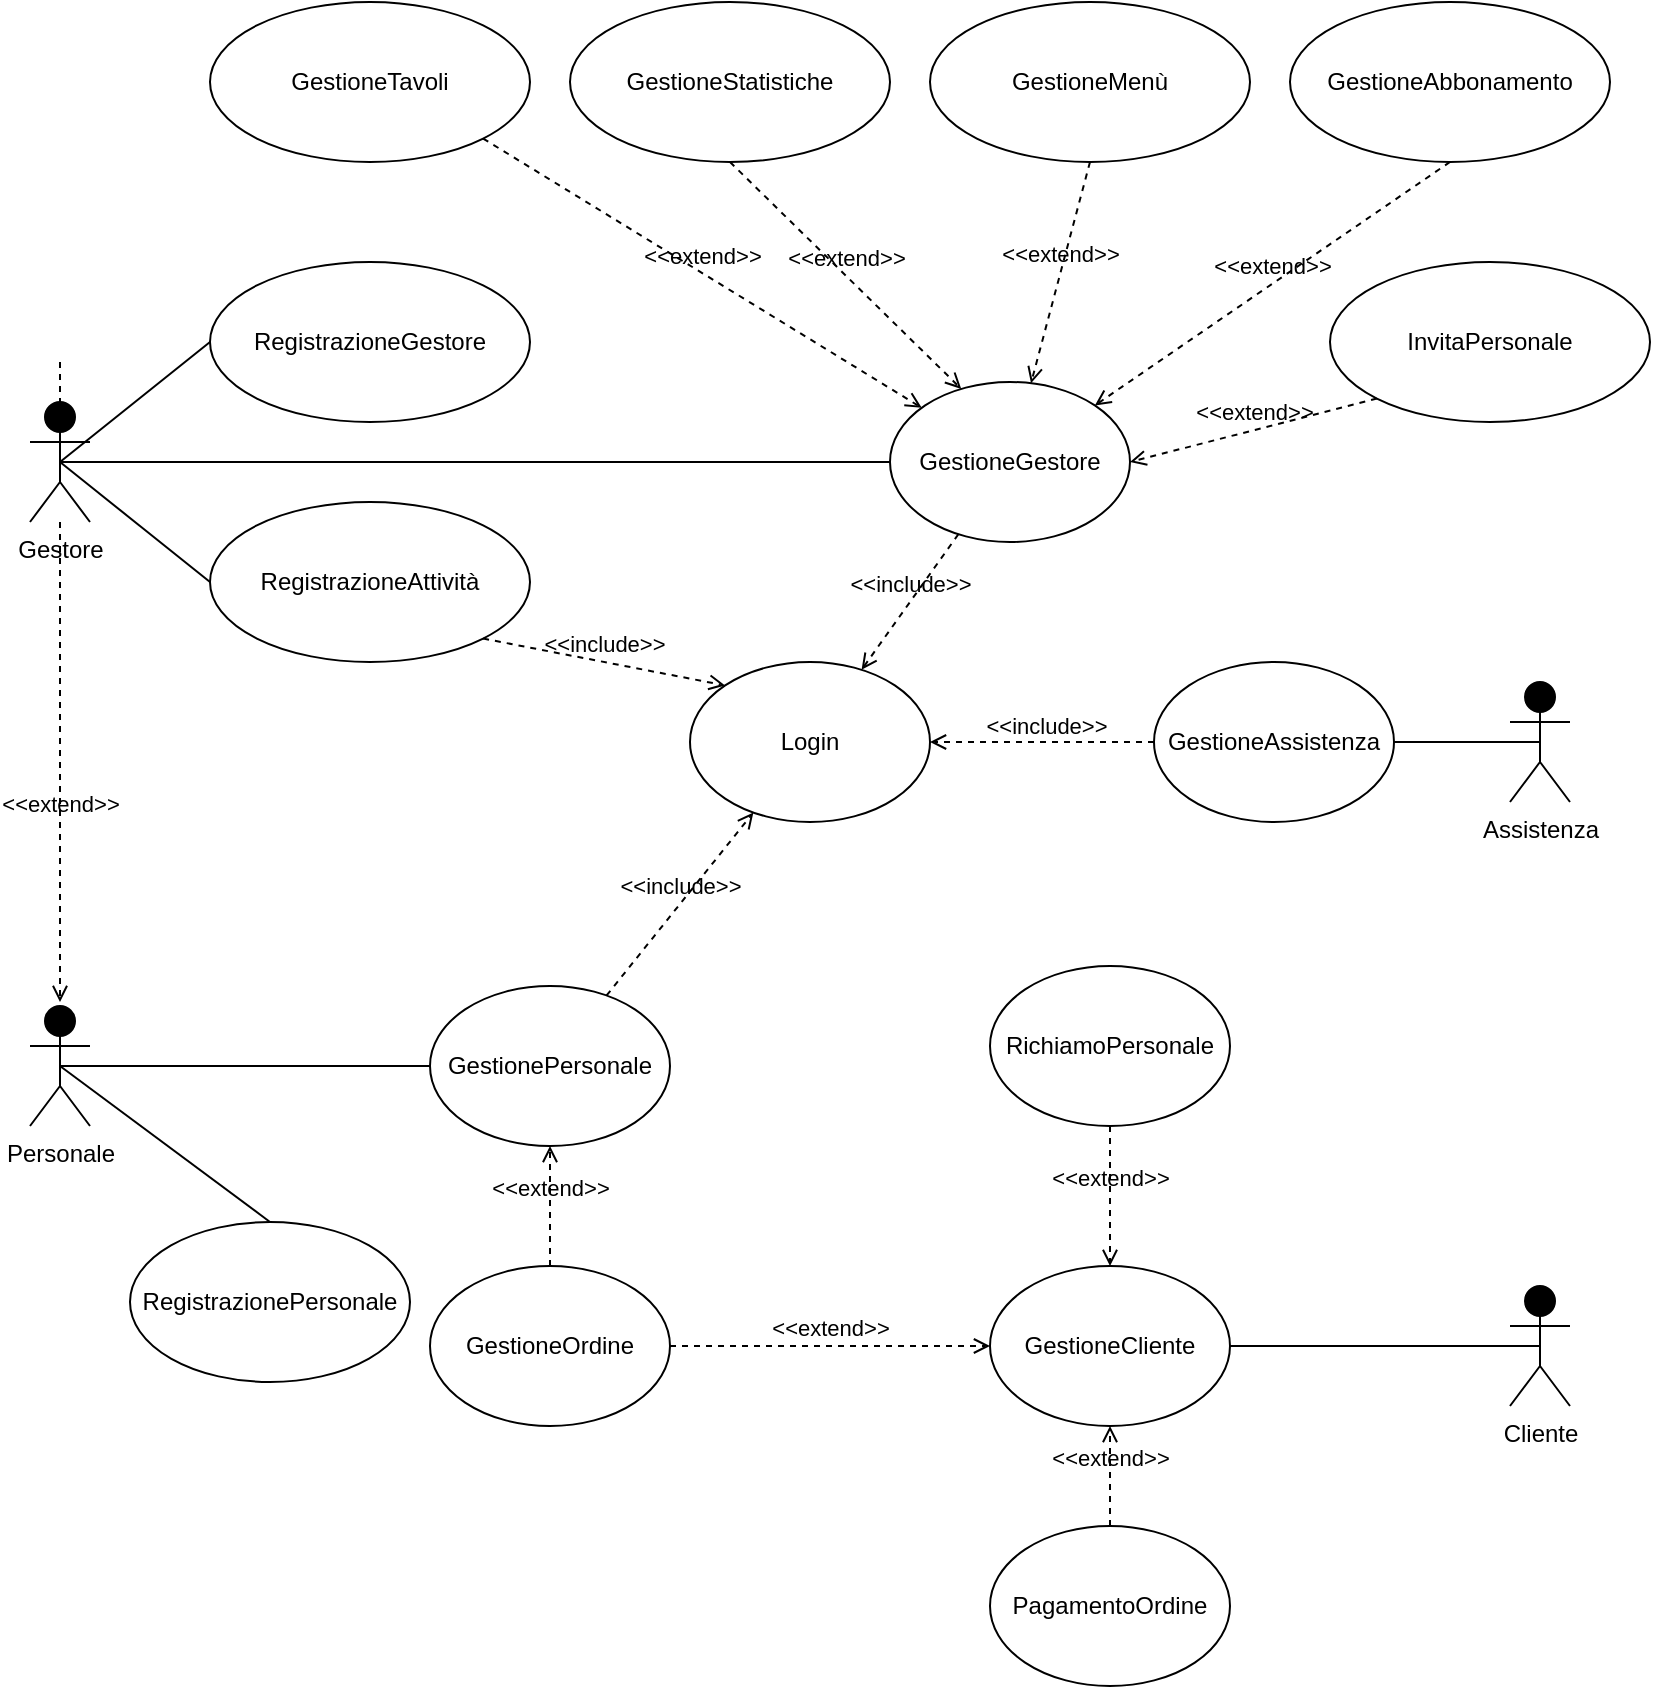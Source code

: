 <mxfile version="20.3.0" type="device"><diagram id="Q1I9YvUUfdlHUlMVrsis" name="Page-1"><mxGraphModel dx="782" dy="539" grid="1" gridSize="10" guides="1" tooltips="1" connect="1" arrows="1" fold="1" page="1" pageScale="1" pageWidth="850" pageHeight="1100" math="0" shadow="0"><root><mxCell id="0"/><mxCell id="1" parent="0"/><mxCell id="bgCaD_sjHHVl8HCVDSOk-6" value="Cliente" style="shape=umlActor;html=1;verticalLabelPosition=bottom;verticalAlign=top;align=center;fillColor=#000000;" parent="1" vertex="1"><mxGeometry x="770" y="672" width="30" height="60" as="geometry"/></mxCell><mxCell id="bgCaD_sjHHVl8HCVDSOk-8" value="Personale" style="shape=umlActor;html=1;verticalLabelPosition=bottom;verticalAlign=top;align=center;fillColor=#000000;" parent="1" vertex="1"><mxGeometry x="30" y="532" width="30" height="60" as="geometry"/></mxCell><mxCell id="bgCaD_sjHHVl8HCVDSOk-9" value="Assistenza" style="shape=umlActor;verticalLabelPosition=bottom;verticalAlign=top;html=1;outlineConnect=0;fillColor=#000000;" parent="1" vertex="1"><mxGeometry x="770" y="370" width="30" height="60" as="geometry"/></mxCell><mxCell id="bgCaD_sjHHVl8HCVDSOk-23" value="GestioneGestore" style="ellipse;whiteSpace=wrap;html=1;fillColor=#FFFFFF;" parent="1" vertex="1"><mxGeometry x="460" y="220" width="120" height="80" as="geometry"/></mxCell><mxCell id="bgCaD_sjHHVl8HCVDSOk-24" value="Login" style="ellipse;whiteSpace=wrap;html=1;fillColor=#FFFFFF;" parent="1" vertex="1"><mxGeometry x="360" y="360" width="120" height="80" as="geometry"/></mxCell><mxCell id="bgCaD_sjHHVl8HCVDSOk-25" value="RegistrazioneGestore" style="ellipse;whiteSpace=wrap;html=1;fillColor=#FFFFFF;" parent="1" vertex="1"><mxGeometry x="120" y="160" width="160" height="80" as="geometry"/></mxCell><mxCell id="bgCaD_sjHHVl8HCVDSOk-26" value="GestionePersonale" style="ellipse;whiteSpace=wrap;html=1;fillColor=#FFFFFF;" parent="1" vertex="1"><mxGeometry x="230" y="522" width="120" height="80" as="geometry"/></mxCell><mxCell id="bgCaD_sjHHVl8HCVDSOk-27" value="&amp;lt;&amp;lt;include&amp;gt;&amp;gt;" style="html=1;verticalAlign=bottom;labelBackgroundColor=none;endArrow=open;endFill=0;dashed=1;rounded=0;" parent="1" source="bgCaD_sjHHVl8HCVDSOk-26" target="bgCaD_sjHHVl8HCVDSOk-24" edge="1"><mxGeometry width="160" relative="1" as="geometry"><mxPoint x="535" y="90" as="sourcePoint"/><mxPoint x="695" y="90" as="targetPoint"/></mxGeometry></mxCell><mxCell id="bgCaD_sjHHVl8HCVDSOk-30" value="&amp;lt;&amp;lt;include&amp;gt;&amp;gt;" style="html=1;verticalAlign=bottom;labelBackgroundColor=none;endArrow=open;endFill=0;dashed=1;rounded=0;" parent="1" source="bgCaD_sjHHVl8HCVDSOk-23" target="bgCaD_sjHHVl8HCVDSOk-24" edge="1"><mxGeometry width="160" relative="1" as="geometry"><mxPoint x="325" y="150" as="sourcePoint"/><mxPoint x="485" y="150" as="targetPoint"/></mxGeometry></mxCell><mxCell id="bgCaD_sjHHVl8HCVDSOk-33" value="" style="endArrow=none;html=1;rounded=0;entryX=0.5;entryY=0.5;entryDx=0;entryDy=0;entryPerimeter=0;" parent="1" source="bgCaD_sjHHVl8HCVDSOk-23" target="bgCaD_sjHHVl8HCVDSOk-5" edge="1"><mxGeometry width="50" height="50" relative="1" as="geometry"><mxPoint x="375" y="270" as="sourcePoint"/><mxPoint x="425" y="220" as="targetPoint"/></mxGeometry></mxCell><mxCell id="bgCaD_sjHHVl8HCVDSOk-34" value="" style="endArrow=none;html=1;rounded=0;entryX=0.5;entryY=0.5;entryDx=0;entryDy=0;entryPerimeter=0;" parent="1" source="bgCaD_sjHHVl8HCVDSOk-26" target="bgCaD_sjHHVl8HCVDSOk-8" edge="1"><mxGeometry width="50" height="50" relative="1" as="geometry"><mxPoint x="435" y="552" as="sourcePoint"/><mxPoint x="485" y="502" as="targetPoint"/></mxGeometry></mxCell><mxCell id="bgCaD_sjHHVl8HCVDSOk-35" value="GestioneCliente" style="ellipse;whiteSpace=wrap;html=1;fillColor=#FFFFFF;" parent="1" vertex="1"><mxGeometry x="510" y="662" width="120" height="80" as="geometry"/></mxCell><mxCell id="bgCaD_sjHHVl8HCVDSOk-36" value="" style="endArrow=none;html=1;rounded=0;exitX=0.5;exitY=0.5;exitDx=0;exitDy=0;exitPerimeter=0;" parent="1" source="bgCaD_sjHHVl8HCVDSOk-6" target="bgCaD_sjHHVl8HCVDSOk-35" edge="1"><mxGeometry width="50" height="50" relative="1" as="geometry"><mxPoint x="435" y="605" as="sourcePoint"/><mxPoint x="485" y="555" as="targetPoint"/></mxGeometry></mxCell><mxCell id="bgCaD_sjHHVl8HCVDSOk-37" value="GestioneAssistenza" style="ellipse;whiteSpace=wrap;html=1;fillColor=#FFFFFF;" parent="1" vertex="1"><mxGeometry x="592" y="360" width="120" height="80" as="geometry"/></mxCell><mxCell id="bgCaD_sjHHVl8HCVDSOk-43" value="" style="endArrow=none;html=1;rounded=0;exitX=0.5;exitY=0.5;exitDx=0;exitDy=0;exitPerimeter=0;" parent="1" source="bgCaD_sjHHVl8HCVDSOk-9" target="bgCaD_sjHHVl8HCVDSOk-37" edge="1"><mxGeometry width="50" height="50" relative="1" as="geometry"><mxPoint x="435" y="510" as="sourcePoint"/><mxPoint x="485" y="460" as="targetPoint"/></mxGeometry></mxCell><mxCell id="bgCaD_sjHHVl8HCVDSOk-50" value="&amp;lt;&amp;lt;include&amp;gt;&amp;gt;" style="html=1;verticalAlign=bottom;labelBackgroundColor=none;endArrow=open;endFill=0;dashed=1;rounded=0;" parent="1" source="bgCaD_sjHHVl8HCVDSOk-37" target="bgCaD_sjHHVl8HCVDSOk-24" edge="1"><mxGeometry x="-0.024" y="1" width="160" relative="1" as="geometry"><mxPoint x="515" y="360" as="sourcePoint"/><mxPoint x="675" y="360" as="targetPoint"/><Array as="points"/><mxPoint as="offset"/></mxGeometry></mxCell><mxCell id="bgCaD_sjHHVl8HCVDSOk-53" value="GestioneMenù" style="ellipse;whiteSpace=wrap;html=1;fillColor=#FFFFFF;" parent="1" vertex="1"><mxGeometry x="480" y="30" width="160" height="80" as="geometry"/></mxCell><mxCell id="bgCaD_sjHHVl8HCVDSOk-63" value="RegistrazionePersonale" style="ellipse;whiteSpace=wrap;html=1;fillColor=#FFFFFF;" parent="1" vertex="1"><mxGeometry x="80" y="640" width="140" height="80" as="geometry"/></mxCell><mxCell id="bgCaD_sjHHVl8HCVDSOk-83" value="PagamentoOrdine" style="ellipse;whiteSpace=wrap;html=1;fillColor=#FFFFFF;" parent="1" vertex="1"><mxGeometry x="510" y="792" width="120" height="80" as="geometry"/></mxCell><mxCell id="bgCaD_sjHHVl8HCVDSOk-89" value="&amp;lt;&amp;lt;extend&amp;gt;&amp;gt;" style="html=1;verticalAlign=bottom;labelBackgroundColor=none;endArrow=open;endFill=0;dashed=1;rounded=0;" parent="1" source="bgCaD_sjHHVl8HCVDSOk-83" target="bgCaD_sjHHVl8HCVDSOk-35" edge="1"><mxGeometry width="160" relative="1" as="geometry"><mxPoint x="515" y="722" as="sourcePoint"/><mxPoint x="675" y="722" as="targetPoint"/></mxGeometry></mxCell><mxCell id="bgCaD_sjHHVl8HCVDSOk-91" value="RichiamoPersonale" style="ellipse;whiteSpace=wrap;html=1;fillColor=#FFFFFF;" parent="1" vertex="1"><mxGeometry x="510" y="512" width="120" height="80" as="geometry"/></mxCell><mxCell id="bgCaD_sjHHVl8HCVDSOk-92" value="&amp;lt;&amp;lt;extend&amp;gt;&amp;gt;" style="html=1;verticalAlign=bottom;labelBackgroundColor=none;endArrow=open;endFill=0;dashed=1;rounded=0;" parent="1" source="bgCaD_sjHHVl8HCVDSOk-91" target="bgCaD_sjHHVl8HCVDSOk-35" edge="1"><mxGeometry width="160" relative="1" as="geometry"><mxPoint x="285" y="872" as="sourcePoint"/><mxPoint x="445" y="872" as="targetPoint"/></mxGeometry></mxCell><mxCell id="bgCaD_sjHHVl8HCVDSOk-98" value="GestioneOrdine" style="ellipse;whiteSpace=wrap;html=1;fillColor=#FFFFFF;" parent="1" vertex="1"><mxGeometry x="230" y="662" width="120" height="80" as="geometry"/></mxCell><mxCell id="bgCaD_sjHHVl8HCVDSOk-99" value="&amp;lt;&amp;lt;extend&amp;gt;&amp;gt;" style="html=1;verticalAlign=bottom;labelBackgroundColor=none;endArrow=open;endFill=0;dashed=1;rounded=0;" parent="1" source="bgCaD_sjHHVl8HCVDSOk-98" target="bgCaD_sjHHVl8HCVDSOk-26" edge="1"><mxGeometry width="160" relative="1" as="geometry"><mxPoint x="1085" y="392" as="sourcePoint"/><mxPoint x="1245" y="392" as="targetPoint"/></mxGeometry></mxCell><mxCell id="bgCaD_sjHHVl8HCVDSOk-100" value="&amp;lt;&amp;lt;extend&amp;gt;&amp;gt;" style="html=1;verticalAlign=bottom;labelBackgroundColor=none;endArrow=open;endFill=0;dashed=1;rounded=0;exitX=1;exitY=0.5;exitDx=0;exitDy=0;" parent="1" source="bgCaD_sjHHVl8HCVDSOk-98" target="bgCaD_sjHHVl8HCVDSOk-35" edge="1"><mxGeometry width="160" relative="1" as="geometry"><mxPoint x="543.258" y="772.281" as="sourcePoint"/><mxPoint x="495" y="862" as="targetPoint"/></mxGeometry></mxCell><mxCell id="M78GupIkImUu_YV1mYbL-3" value="" style="endArrow=none;html=1;rounded=0;exitX=0.5;exitY=0.5;exitDx=0;exitDy=0;exitPerimeter=0;entryX=0;entryY=0.5;entryDx=0;entryDy=0;" parent="1" source="bgCaD_sjHHVl8HCVDSOk-5" target="bgCaD_sjHHVl8HCVDSOk-25" edge="1"><mxGeometry width="50" height="50" relative="1" as="geometry"><mxPoint x="380" y="200" as="sourcePoint"/><mxPoint x="430" y="150" as="targetPoint"/></mxGeometry></mxCell><mxCell id="M78GupIkImUu_YV1mYbL-16" value="GestioneAbbonamento" style="ellipse;whiteSpace=wrap;html=1;fillColor=#FFFFFF;" parent="1" vertex="1"><mxGeometry x="660" y="30" width="160" height="80" as="geometry"/></mxCell><mxCell id="M78GupIkImUu_YV1mYbL-18" value="&amp;lt;&amp;lt;extend&amp;gt;&amp;gt;" style="html=1;verticalAlign=bottom;labelBackgroundColor=none;endArrow=open;endFill=0;dashed=1;rounded=0;exitX=0.5;exitY=1;exitDx=0;exitDy=0;" parent="1" source="bgCaD_sjHHVl8HCVDSOk-53" target="bgCaD_sjHHVl8HCVDSOk-23" edge="1"><mxGeometry width="160" relative="1" as="geometry"><mxPoint x="150" y="140" as="sourcePoint"/><mxPoint x="310" y="140" as="targetPoint"/></mxGeometry></mxCell><mxCell id="M78GupIkImUu_YV1mYbL-19" value="&amp;lt;&amp;lt;extend&amp;gt;&amp;gt;" style="html=1;verticalAlign=bottom;labelBackgroundColor=none;endArrow=open;endFill=0;dashed=1;rounded=0;exitX=0.5;exitY=1;exitDx=0;exitDy=0;entryX=1;entryY=0;entryDx=0;entryDy=0;" parent="1" source="M78GupIkImUu_YV1mYbL-16" target="bgCaD_sjHHVl8HCVDSOk-23" edge="1"><mxGeometry width="160" relative="1" as="geometry"><mxPoint x="330" y="110" as="sourcePoint"/><mxPoint x="557.574" y="183.716" as="targetPoint"/></mxGeometry></mxCell><mxCell id="M78GupIkImUu_YV1mYbL-22" value="RegistrazioneAttività" style="ellipse;whiteSpace=wrap;html=1;fillColor=#FFFFFF;" parent="1" vertex="1"><mxGeometry x="120" y="280" width="160" height="80" as="geometry"/></mxCell><mxCell id="M78GupIkImUu_YV1mYbL-24" value="&amp;lt;&amp;lt;extend&amp;gt;&amp;gt;" style="html=1;verticalAlign=bottom;labelBackgroundColor=none;endArrow=open;endFill=0;dashed=1;rounded=0;startArrow=none;" parent="1" source="bgCaD_sjHHVl8HCVDSOk-5" edge="1"><mxGeometry x="0.25" width="160" relative="1" as="geometry"><mxPoint x="45" y="210" as="sourcePoint"/><mxPoint x="45" y="530" as="targetPoint"/><mxPoint as="offset"/></mxGeometry></mxCell><mxCell id="M78GupIkImUu_YV1mYbL-26" value="" style="endArrow=none;html=1;rounded=0;exitX=0.5;exitY=0.5;exitDx=0;exitDy=0;exitPerimeter=0;entryX=0.5;entryY=0;entryDx=0;entryDy=0;" parent="1" source="bgCaD_sjHHVl8HCVDSOk-8" target="bgCaD_sjHHVl8HCVDSOk-63" edge="1"><mxGeometry width="50" height="50" relative="1" as="geometry"><mxPoint x="50" y="560" as="sourcePoint"/><mxPoint x="330" y="490" as="targetPoint"/></mxGeometry></mxCell><mxCell id="M78GupIkImUu_YV1mYbL-28" value="" style="endArrow=none;html=1;rounded=0;exitX=0.5;exitY=0.5;exitDx=0;exitDy=0;exitPerimeter=0;entryX=0;entryY=0.5;entryDx=0;entryDy=0;" parent="1" source="bgCaD_sjHHVl8HCVDSOk-5" target="M78GupIkImUu_YV1mYbL-22" edge="1"><mxGeometry width="50" height="50" relative="1" as="geometry"><mxPoint x="60" y="200" as="sourcePoint"/><mxPoint x="110" y="150" as="targetPoint"/></mxGeometry></mxCell><mxCell id="ftQXNw_UABr_SyBsdUiR-3" value="&amp;lt;&amp;lt;include&amp;gt;&amp;gt;" style="html=1;verticalAlign=bottom;labelBackgroundColor=none;endArrow=open;endFill=0;dashed=1;rounded=0;exitX=1;exitY=1;exitDx=0;exitDy=0;entryX=0;entryY=0;entryDx=0;entryDy=0;" parent="1" source="M78GupIkImUu_YV1mYbL-22" target="bgCaD_sjHHVl8HCVDSOk-24" edge="1"><mxGeometry width="160" relative="1" as="geometry"><mxPoint x="230" y="320" as="sourcePoint"/><mxPoint x="390" y="320" as="targetPoint"/></mxGeometry></mxCell><mxCell id="j0RiWFDIFJp5lwAUHo4Y-2" value="GestioneStatistiche" style="ellipse;whiteSpace=wrap;html=1;fillColor=#FFFFFF;" parent="1" vertex="1"><mxGeometry x="300" y="30" width="160" height="80" as="geometry"/></mxCell><mxCell id="j0RiWFDIFJp5lwAUHo4Y-3" value="GestioneTavoli" style="ellipse;whiteSpace=wrap;html=1;fillColor=#FFFFFF;" parent="1" vertex="1"><mxGeometry x="120" y="30" width="160" height="80" as="geometry"/></mxCell><mxCell id="bgCaD_sjHHVl8HCVDSOk-5" value="Gestore" style="shape=umlActor;html=1;verticalLabelPosition=bottom;verticalAlign=top;align=center;fillColor=#000000;" parent="1" vertex="1"><mxGeometry x="30" y="230" width="30" height="60" as="geometry"/></mxCell><mxCell id="j0RiWFDIFJp5lwAUHo4Y-5" value="" style="html=1;verticalAlign=bottom;labelBackgroundColor=none;endArrow=none;endFill=0;dashed=1;rounded=0;" parent="1" target="bgCaD_sjHHVl8HCVDSOk-5" edge="1"><mxGeometry x="0.25" width="160" relative="1" as="geometry"><mxPoint x="45" y="210" as="sourcePoint"/><mxPoint x="45" y="530" as="targetPoint"/><mxPoint as="offset"/></mxGeometry></mxCell><mxCell id="j0RiWFDIFJp5lwAUHo4Y-6" value="&amp;lt;&amp;lt;extend&amp;gt;&amp;gt;" style="html=1;verticalAlign=bottom;labelBackgroundColor=none;endArrow=open;endFill=0;dashed=1;rounded=0;exitX=0.5;exitY=1;exitDx=0;exitDy=0;entryX=0.297;entryY=0.043;entryDx=0;entryDy=0;entryPerimeter=0;" parent="1" source="j0RiWFDIFJp5lwAUHo4Y-2" target="bgCaD_sjHHVl8HCVDSOk-23" edge="1"><mxGeometry width="160" relative="1" as="geometry"><mxPoint x="570" y="120" as="sourcePoint"/><mxPoint x="540.532" y="230.621" as="targetPoint"/></mxGeometry></mxCell><mxCell id="j0RiWFDIFJp5lwAUHo4Y-7" value="&amp;lt;&amp;lt;extend&amp;gt;&amp;gt;" style="html=1;verticalAlign=bottom;labelBackgroundColor=none;endArrow=open;endFill=0;dashed=1;rounded=0;exitX=1;exitY=1;exitDx=0;exitDy=0;" parent="1" source="j0RiWFDIFJp5lwAUHo4Y-3" target="bgCaD_sjHHVl8HCVDSOk-23" edge="1"><mxGeometry width="160" relative="1" as="geometry"><mxPoint x="339.47" y="119.38" as="sourcePoint"/><mxPoint x="310.002" y="230.001" as="targetPoint"/></mxGeometry></mxCell><mxCell id="Cfs47HpjLzTH-oRVLKAu-1" value="InvitaPersonale" style="ellipse;whiteSpace=wrap;html=1;fillColor=#FFFFFF;" vertex="1" parent="1"><mxGeometry x="680" y="160" width="160" height="80" as="geometry"/></mxCell><mxCell id="Cfs47HpjLzTH-oRVLKAu-2" value="&amp;lt;&amp;lt;extend&amp;gt;&amp;gt;" style="html=1;verticalAlign=bottom;labelBackgroundColor=none;endArrow=open;endFill=0;dashed=1;rounded=0;exitX=0;exitY=1;exitDx=0;exitDy=0;entryX=1;entryY=0.5;entryDx=0;entryDy=0;" edge="1" parent="1" source="Cfs47HpjLzTH-oRVLKAu-1" target="bgCaD_sjHHVl8HCVDSOk-23"><mxGeometry width="160" relative="1" as="geometry"><mxPoint x="750" y="120" as="sourcePoint"/><mxPoint x="572.426" y="241.716" as="targetPoint"/></mxGeometry></mxCell></root></mxGraphModel></diagram></mxfile>